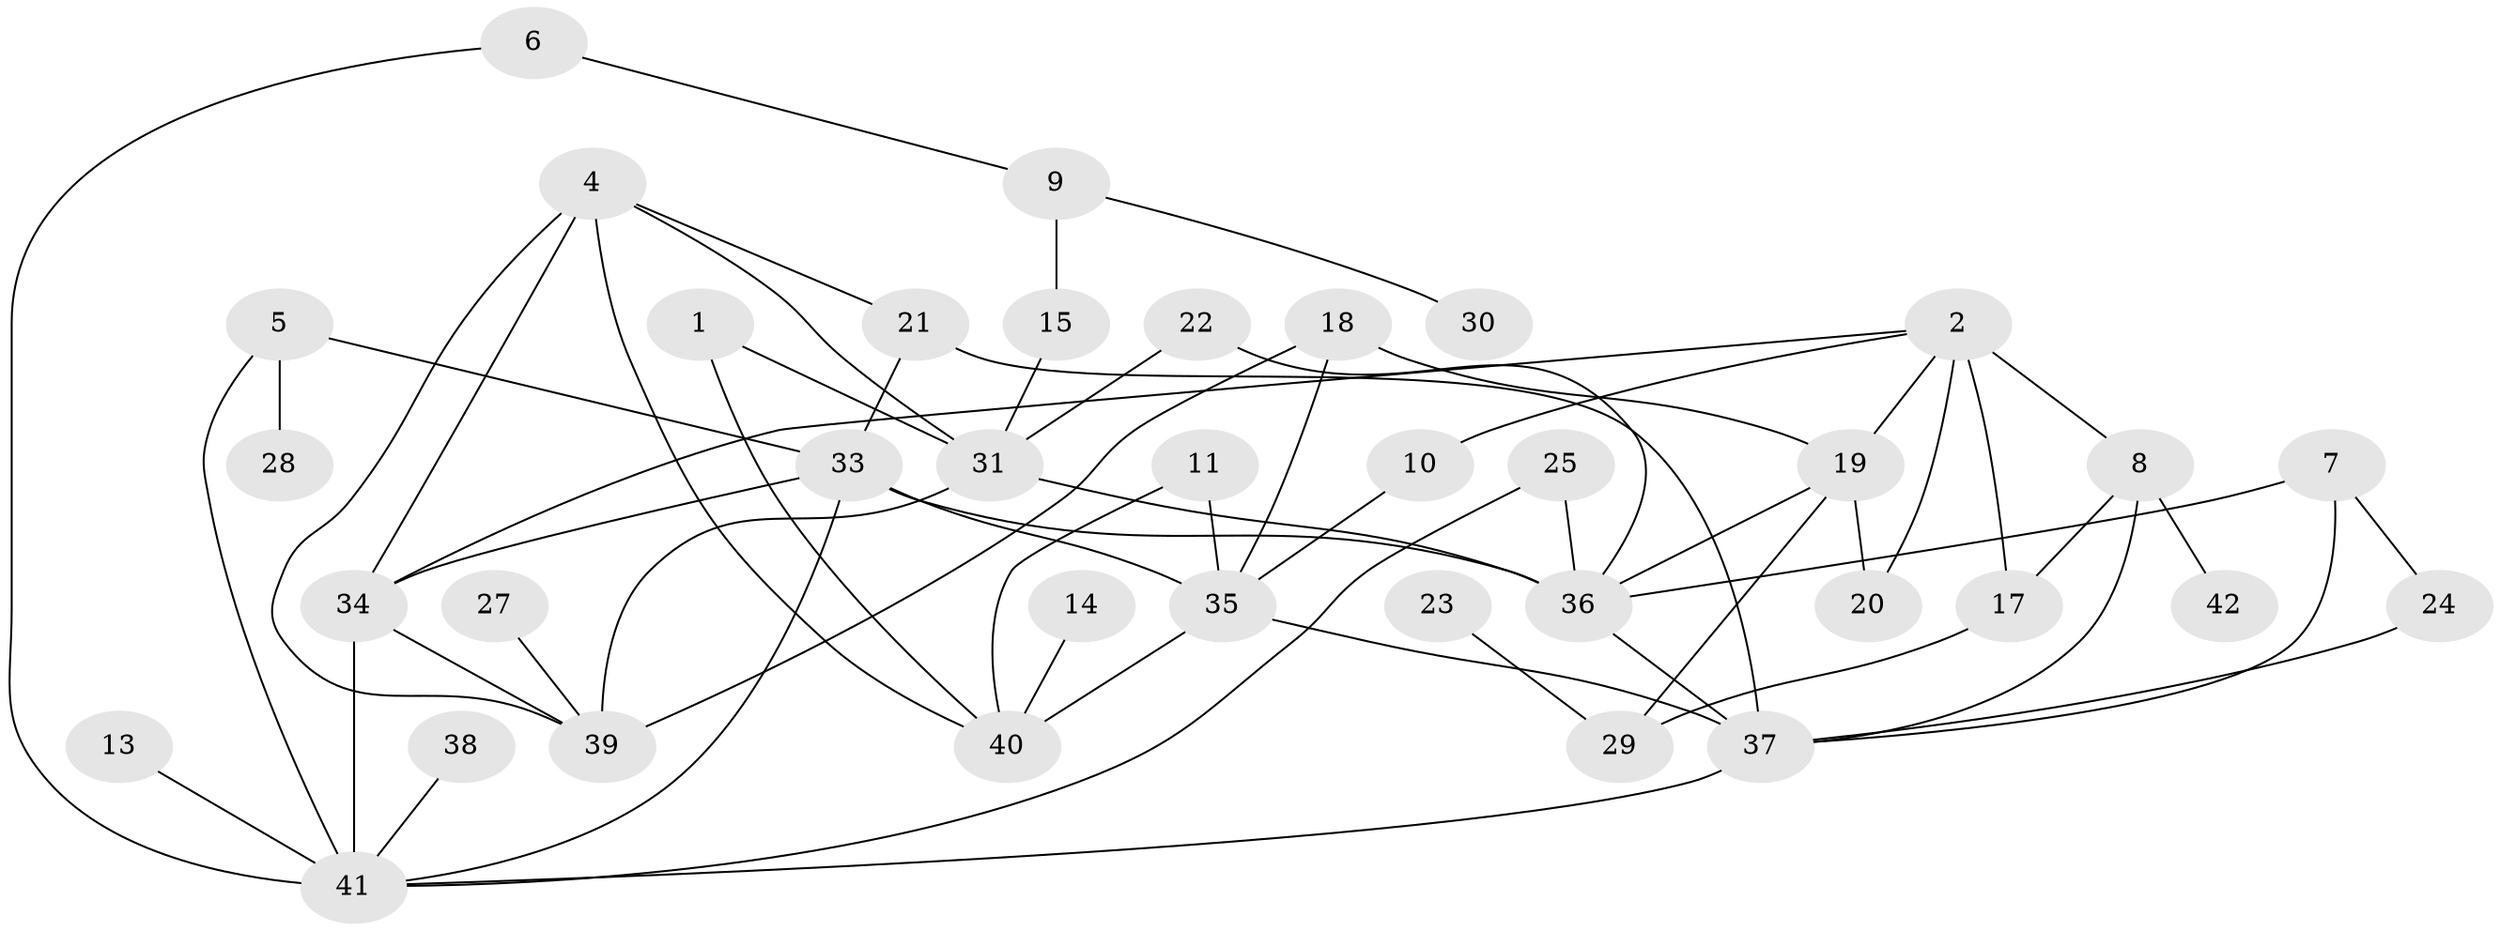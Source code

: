 // original degree distribution, {1: 0.23255813953488372, 2: 0.27906976744186046, 7: 0.011627906976744186, 3: 0.1511627906976744, 4: 0.18604651162790697, 0: 0.046511627906976744, 5: 0.06976744186046512, 6: 0.023255813953488372}
// Generated by graph-tools (version 1.1) at 2025/25/03/09/25 03:25:18]
// undirected, 37 vertices, 61 edges
graph export_dot {
graph [start="1"]
  node [color=gray90,style=filled];
  1;
  2;
  4;
  5;
  6;
  7;
  8;
  9;
  10;
  11;
  13;
  14;
  15;
  17;
  18;
  19;
  20;
  21;
  22;
  23;
  24;
  25;
  27;
  28;
  29;
  30;
  31;
  33;
  34;
  35;
  36;
  37;
  38;
  39;
  40;
  41;
  42;
  1 -- 31 [weight=1.0];
  1 -- 40 [weight=1.0];
  2 -- 8 [weight=1.0];
  2 -- 10 [weight=1.0];
  2 -- 17 [weight=2.0];
  2 -- 19 [weight=1.0];
  2 -- 20 [weight=1.0];
  2 -- 34 [weight=1.0];
  4 -- 21 [weight=1.0];
  4 -- 31 [weight=1.0];
  4 -- 34 [weight=1.0];
  4 -- 39 [weight=1.0];
  4 -- 40 [weight=1.0];
  5 -- 28 [weight=1.0];
  5 -- 33 [weight=1.0];
  5 -- 41 [weight=1.0];
  6 -- 9 [weight=1.0];
  6 -- 41 [weight=1.0];
  7 -- 24 [weight=1.0];
  7 -- 36 [weight=1.0];
  7 -- 37 [weight=1.0];
  8 -- 17 [weight=1.0];
  8 -- 37 [weight=1.0];
  8 -- 42 [weight=1.0];
  9 -- 15 [weight=1.0];
  9 -- 30 [weight=1.0];
  10 -- 35 [weight=1.0];
  11 -- 35 [weight=1.0];
  11 -- 40 [weight=1.0];
  13 -- 41 [weight=1.0];
  14 -- 40 [weight=1.0];
  15 -- 31 [weight=1.0];
  17 -- 29 [weight=1.0];
  18 -- 19 [weight=1.0];
  18 -- 35 [weight=1.0];
  18 -- 39 [weight=1.0];
  19 -- 20 [weight=1.0];
  19 -- 29 [weight=1.0];
  19 -- 36 [weight=1.0];
  21 -- 33 [weight=1.0];
  21 -- 37 [weight=2.0];
  22 -- 31 [weight=1.0];
  22 -- 36 [weight=1.0];
  23 -- 29 [weight=1.0];
  24 -- 37 [weight=1.0];
  25 -- 36 [weight=1.0];
  25 -- 41 [weight=2.0];
  27 -- 39 [weight=1.0];
  31 -- 36 [weight=1.0];
  31 -- 39 [weight=1.0];
  33 -- 34 [weight=1.0];
  33 -- 35 [weight=1.0];
  33 -- 36 [weight=1.0];
  33 -- 41 [weight=1.0];
  34 -- 39 [weight=1.0];
  34 -- 41 [weight=3.0];
  35 -- 37 [weight=2.0];
  35 -- 40 [weight=1.0];
  36 -- 37 [weight=1.0];
  37 -- 41 [weight=1.0];
  38 -- 41 [weight=1.0];
}
